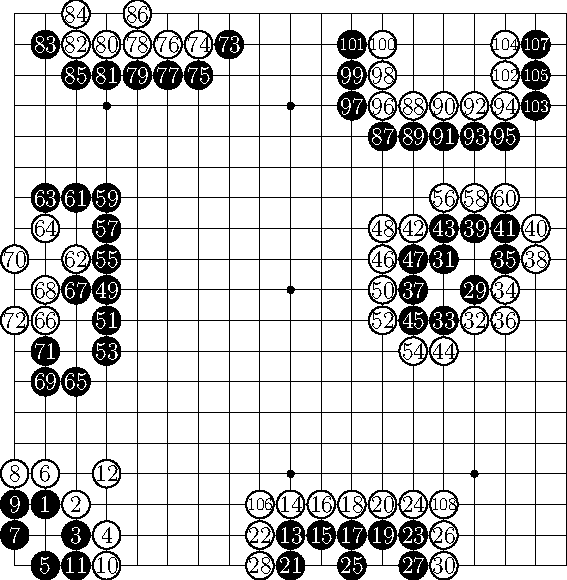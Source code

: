 size(10cm,0);
for(int i = 0; i<19; ++i) {
	draw((0,i)--(18,i), black+0.15mm);
	draw((i,0)--(i,18), black+0.15mm);
}
pair x1 = (3,3),x2 = (9,3),x3 = (15,3),x4 = (3,9),x5 = (9,9),x6 = (15,9),x7 = (3,15),x8 = (9,15),x9 = (15,15);
filldraw(circle(x1,0.1),black);
filldraw(circle(x2,0.1),black);
filldraw(circle(x3,0.1),black);
filldraw(circle(x4,0.1),black);
filldraw(circle(x5,0.1),black);
filldraw(circle(x6,0.1),black);
filldraw(circle(x7,0.1),black);
filldraw(circle(x8,0.1),black);
filldraw(circle(x9,0.1),black);

pair o1=(1,2);
filldraw(circle(o1,0.45),black);
label("$1$",o1,white);

pair o2=(2,2);
filldraw(circle(o2,0.45),white);
label("$2$",o2,black);

pair o3=(2,1);
filldraw(circle(o3,0.45),black);
label("$3$",o3,white);

pair o4=(3,1);
filldraw(circle(o4,0.45),white);
label("$4$",o4,black);

pair o5=(1,0);
filldraw(circle(o5,0.45),black);
label("$5$",o5,white);

pair o6=(1,3);
filldraw(circle(o6,0.45),white);
label("$6$",o6,black);

pair o7=(0,1);
filldraw(circle(o7,0.45),black);
label("$7$",o7,white);

pair o8=(0,3);
filldraw(circle(o8,0.45),white);
label("$8$",o8,black);

pair o9=(0,2);
filldraw(circle(o9,0.45),black);
label("$9$",o9,white);

pair o10=(3,0);
filldraw(circle(o10,0.45),white);
label("$10$",o10,black);

pair o11=(2,0);
filldraw(circle(o11,0.45),black);
label("$11$",o11,white);

pair o12=(3,3);
filldraw(circle(o12,0.45),white);
label("$12$",o12,black);

pair o13=(9,1);
filldraw(circle(o13,0.45),black);
label("$13$",o13,white);

pair o14=(9,2);
filldraw(circle(o14,0.45),white);
label("$14$",o14,black);

pair o15=(10,1);
filldraw(circle(o15,0.45),black);
label("$15$",o15,white);

pair o16=(10,2);
filldraw(circle(o16,0.45),white);
label("$16$",o16,black);

pair o17=(11,1);
filldraw(circle(o17,0.45),black);
label("$17$",o17,white);

pair o18=(11,2);
filldraw(circle(o18,0.45),white);
label("$18$",o18,black);

pair o19=(12,1);
filldraw(circle(o19,0.45),black);
label("$19$",o19,white);

pair o20=(12,2);
filldraw(circle(o20,0.45),white);
label("$20$",o20,black);

pair o21=(9,0);
filldraw(circle(o21,0.45),black);
label("$21$",o21,white);

pair o22=(8,1);
filldraw(circle(o22,0.45),white);
label("$22$",o22,black);

pair o23=(13,1);
filldraw(circle(o23,0.45),black);
label("$23$",o23,white);

pair o24=(13,2);
filldraw(circle(o24,0.45),white);
label("$24$",o24,black);

pair o25=(11,0);
filldraw(circle(o25,0.45),black);
label("$25$",o25,white);

pair o26=(14,1);
filldraw(circle(o26,0.45),white);
label("$26$",o26,black);

pair o27=(13,0);
filldraw(circle(o27,0.45),black);
label("$27$",o27,white);

pair o28=(8,0);
filldraw(circle(o28,0.45),white);
label("$28$",o28,black);

pair o29=(15,9);
filldraw(circle(o29,0.45),black);
label("$29$",o29,white);

pair o30=(14,0);
filldraw(circle(o30,0.45),white);
label("$30$",o30,black);

pair o31=(14,10);
filldraw(circle(o31,0.45),black);
label("$31$",o31,white);

pair o32=(15,8);
filldraw(circle(o32,0.45),white);
label("$32$",o32,black);

pair o33=(14,8);
filldraw(circle(o33,0.45),black);
label("$33$",o33,white);

pair o34=(16,9);
filldraw(circle(o34,0.45),white);
label("$34$",o34,black);

pair o35=(16,10);
filldraw(circle(o35,0.45),black);
label("$35$",o35,white);

pair o36=(16,8);
filldraw(circle(o36,0.45),white);
label("$36$",o36,black);

pair o37=(13,9);
filldraw(circle(o37,0.45),black);
label("$37$",o37,white);

pair o38=(17,10);
filldraw(circle(o38,0.45),white);
label("$38$",o38,black);

pair o39=(15,11);
filldraw(circle(o39,0.45),black);
label("$39$",o39,white);

pair o40=(17,11);
filldraw(circle(o40,0.45),white);
label("$40$",o40,black);

pair o41=(16,11);
filldraw(circle(o41,0.45),black);
label("$41$",o41,white);

pair o42=(13,11);
filldraw(circle(o42,0.45),white);
label("$42$",o42,black);

pair o43=(14,11);
filldraw(circle(o43,0.45),black);
label("$43$",o43,white);

pair o44=(14,7);
filldraw(circle(o44,0.45),white);
label("$44$",o44,black);

pair o45=(13,8);
filldraw(circle(o45,0.45),black);
label("$45$",o45,white);

pair o46=(12,10);
filldraw(circle(o46,0.45),white);
label("$46$",o46,black);

pair o47=(13,10);
filldraw(circle(o47,0.45),black);
label("$47$",o47,white);

pair o48=(12,11);
filldraw(circle(o48,0.45),white);
label("$48$",o48,black);

pair o49=(3,9);
filldraw(circle(o49,0.45),black);
label("$49$",o49,white);

pair o50=(12,9);
filldraw(circle(o50,0.45),white);
label("$50$",o50,black);

pair o51=(3,8);
filldraw(circle(o51,0.45),black);
label("$51$",o51,white);

pair o52=(12,8);
filldraw(circle(o52,0.45),white);
label("$52$",o52,black);

pair o53=(3,7);
filldraw(circle(o53,0.45),black);
label("$53$",o53,white);

pair o54=(13,7);
filldraw(circle(o54,0.45),white);
label("$54$",o54,black);

pair o55=(3,10);
filldraw(circle(o55,0.45),black);
label("$55$",o55,white);

pair o56=(14,12);
filldraw(circle(o56,0.45),white);
label("$56$",o56,black);

pair o57=(3,11);
filldraw(circle(o57,0.45),black);
label("$57$",o57,white);

pair o58=(15,12);
filldraw(circle(o58,0.45),white);
label("$58$",o58,black);

pair o59=(3,12);
filldraw(circle(o59,0.45),black);
label("$59$",o59,white);

pair o60=(16,12);
filldraw(circle(o60,0.45),white);
label("$60$",o60,black);

pair o61=(2,12);
filldraw(circle(o61,0.45),black);
label("$61$",o61,white);

pair o62=(2,10);
filldraw(circle(o62,0.45),white);
label("$62$",o62,black);

pair o63=(1,12);
filldraw(circle(o63,0.45),black);
label("$63$",o63,white);

pair o64=(1,11);
filldraw(circle(o64,0.45),white);
label("$64$",o64,black);

pair o65=(2,6);
filldraw(circle(o65,0.45),black);
label("$65$",o65,white);

pair o66=(1,8);
filldraw(circle(o66,0.45),white);
label("$66$",o66,black);

pair o67=(2,9);
filldraw(circle(o67,0.45),black);
label("$67$",o67,white);

pair o68=(1,9);
filldraw(circle(o68,0.45),white);
label("$68$",o68,black);

pair o69=(1,6);
filldraw(circle(o69,0.45),black);
label("$69$",o69,white);

pair o70=(0,10);
filldraw(circle(o70,0.45),white);
label("$70$",o70,black);

pair o71=(1,7);
filldraw(circle(o71,0.45),black);
label("$71$",o71,white);

pair o72=(0,8);
filldraw(circle(o72,0.45),white);
label("$72$",o72,black);

pair o73=(7,17);
filldraw(circle(o73,0.45),black);
label("$73$",o73,white);

pair o74=(6,17);
filldraw(circle(o74,0.45),white);
label("$74$",o74,black);

pair o75=(6,16);
filldraw(circle(o75,0.45),black);
label("$75$",o75,white);

pair o76=(5,17);
filldraw(circle(o76,0.45),white);
label("$76$",o76,black);

pair o77=(5,16);
filldraw(circle(o77,0.45),black);
label("$77$",o77,white);

pair o78=(4,17);
filldraw(circle(o78,0.45),white);
label("$78$",o78,black);

pair o79=(4,16);
filldraw(circle(o79,0.45),black);
label("$79$",o79,white);

pair o80=(3,17);
filldraw(circle(o80,0.45),white);
label("$80$",o80,black);

pair o81=(3,16);
filldraw(circle(o81,0.45),black);
label("$81$",o81,white);

pair o82=(2,17);
filldraw(circle(o82,0.45),white);
label("$82$",o82,black);

pair o83=(1,17);
filldraw(circle(o83,0.45),black);
label("$83$",o83,white);

pair o84=(2,18);
filldraw(circle(o84,0.45),white);
label("$84$",o84,black);

pair o85=(2,16);
filldraw(circle(o85,0.45),black);
label("$85$",o85,white);

pair o86=(4,18);
filldraw(circle(o86,0.45),white);
label("$86$",o86,black);

pair o87=(12,14);
filldraw(circle(o87,0.45),black);
label("$87$",o87,white);

pair o88=(13,15);
filldraw(circle(o88,0.45),white);
label("$88$",o88,black);

pair o89=(13,14);
filldraw(circle(o89,0.45),black);
label("$89$",o89,white);

pair o90=(14,15);
filldraw(circle(o90,0.45),white);
label("$90$",o90,black);

pair o91=(14,14);
filldraw(circle(o91,0.45),black);
label("$91$",o91,white);

pair o92=(15,15);
filldraw(circle(o92,0.45),white);
label("$92$",o92,black);

pair o93=(15,14);
filldraw(circle(o93,0.45),black);
label("$93$",o93,white);

pair o94=(16,15);
filldraw(circle(o94,0.45),white);
label("$94$",o94,black);

pair o95=(16,14);
filldraw(circle(o95,0.45),black);
label("$95$",o95,white);

pair o96=(12,15);
filldraw(circle(o96,0.45),white);
label("$96$",o96,black);

pair o97=(11,15);
filldraw(circle(o97,0.45),black);
label("$97$",o97,white);

pair o98=(12,16);
filldraw(circle(o98,0.45),white);
label("$98$",o98,black);

pair o99=(11,16);
filldraw(circle(o99,0.45),black);
label("$99$",o99,white);

pair o100=(12,17);
filldraw(circle(o100,0.45),white);
label(scale(0.75)*"$100$",o100,black);

pair o101=(11,17);
filldraw(circle(o101,0.45),black);
label(scale(0.75)*"$101$",o101,white);

pair o102=(16,16);
filldraw(circle(o102,0.45),white);
label(scale(0.75)*"$102$",o102,black);

pair o103=(17,15);
filldraw(circle(o103,0.45),black);
label(scale(0.75)*"$103$",o103,white);

pair o104=(16,17);
filldraw(circle(o104,0.45),white);
label(scale(0.75)*"$104$",o104,black);

pair o105=(17,16);
filldraw(circle(o105,0.45),black);
label(scale(0.75)*"$105$",o105,white);

pair o106=(8,2);
filldraw(circle(o106,0.45),white);
label(scale(0.75)*"$106$",o106,black);

pair o107=(17,17);
filldraw(circle(o107,0.45),black);
label(scale(0.75)*"$107$",o107,white);

pair o108=(14,2);
filldraw(circle(o108,0.45),white);
label(scale(0.75)*"$108$",o108,black);
